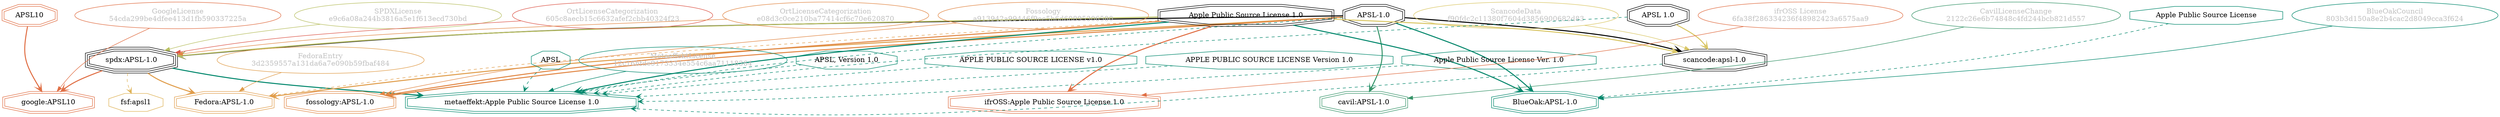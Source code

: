 strict digraph {
    node [shape=box];
    graph [splines=curved];
    171 [label="SPDXLicense\ne9c6a08a244b3816a5e1f613ecd730bd"
        ,fontcolor=gray
        ,color="#b8bf62"
        ,fillcolor="beige;1"
        ,shape=ellipse];
    172 [label="spdx:APSL-1.0"
        ,shape=tripleoctagon];
    173 [label="APSL-1.0"
        ,shape=doubleoctagon];
    174 [label="Apple Public Source License 1.0"
        ,shape=doubleoctagon];
    5628 [label="GoogleLicense\n54cda299be4dfee413d1fb590337225a"
         ,fontcolor=gray
         ,color="#e06f45"
         ,fillcolor="beige;1"
         ,shape=ellipse];
    5629 [label="google:APSL10"
         ,color="#e06f45"
         ,shape=doubleoctagon];
    5630 [label=APSL10
         ,color="#e06f45"
         ,shape=doubleoctagon];
    5835 [label="FedoraEntry\n3d2359557a131da6a7e090b59fbaf484"
         ,fontcolor=gray
         ,color="#e09d4b"
         ,fillcolor="beige;1"
         ,shape=ellipse];
    5836 [label="Fedora:APSL-1.0"
         ,color="#e09d4b"
         ,shape=doubleoctagon];
    9340 [label="BlueOakCouncil\n803b3d150a8e2b4cac2d8049cca3f624"
         ,fontcolor=gray
         ,color="#00876c"
         ,fillcolor="beige;1"
         ,shape=ellipse];
    9341 [label="BlueOak:APSL-1.0"
         ,color="#00876c"
         ,shape=doubleoctagon];
    9342 [label="Apple Public Source License"
         ,color="#00876c"
         ,shape=octagon];
    10787 [label="fsf:apsl1"
          ,color="#deb256"
          ,shape=octagon];
    11981 [label="ScancodeData\nf90fdc2c11380f7604d3856900682d83"
          ,fontcolor=gray
          ,color="#dac767"
          ,fillcolor="beige;1"
          ,shape=ellipse];
    11982 [label="scancode:apsl-1.0"
          ,shape=doubleoctagon];
    11983 [label="APSL 1.0"
          ,shape=doubleoctagon];
    26130 [label="Fossology\na913942a99446f9ee5b6d60895306580"
          ,fontcolor=gray
          ,color="#e18745"
          ,fillcolor="beige;1"
          ,shape=ellipse];
    26131 [label="fossology:APSL-1.0"
          ,color="#e18745"
          ,shape=doubleoctagon];
    28588 [label="OrtLicenseCategorization\n605c8aecb15c6632afef2cbb40324f23"
          ,fontcolor=gray
          ,color="#dc574a"
          ,fillcolor="beige;1"
          ,shape=ellipse];
    35451 [label="OrtLicenseCategorization\ne08d3c0ce210ba77414cf6c70e620870"
          ,fontcolor=gray
          ,color="#e18745"
          ,fillcolor="beige;1"
          ,shape=ellipse];
    36486 [label="CavilLicenseChange\n2122c26e6b74848c4fd244bcb821d557"
          ,fontcolor=gray
          ,color="#379469"
          ,fillcolor="beige;1"
          ,shape=ellipse];
    36487 [label="cavil:APSL-1.0"
          ,color="#379469"
          ,shape=doubleoctagon];
    38615 [label=APSL
          ,color="#00876c"
          ,shape=octagon];
    38633 [label="MetaeffektLicense\n12c16bfde9173334e554c6aa71118364"
          ,fontcolor=gray
          ,color="#00876c"
          ,fillcolor="beige;1"
          ,shape=ellipse];
    38634 [label="metaeffekt:Apple Public Source License 1.0"
          ,color="#00876c"
          ,shape=doubleoctagon];
    38635 [label="APSL, Version 1.0"
          ,color="#00876c"
          ,shape=octagon];
    38636 [label="APPLE PUBLIC SOURCE LICENSE v1.0"
          ,color="#00876c"
          ,shape=octagon];
    38637 [label="APPLE PUBLIC SOURCE LICENSE Version 1.0"
          ,color="#00876c"
          ,shape=octagon];
    38638 [label="Apple Public Source License Ver. 1.0"
          ,color="#00876c"
          ,shape=octagon];
    55359 [label="ifrOSS License\n6fa38f286334236f48982423a6575aa9"
          ,fontcolor=gray
          ,color="#e06f45"
          ,fillcolor="beige;1"
          ,shape=ellipse];
    55360 [label="ifrOSS:Apple Public Source License 1.0"
          ,color="#e06f45"
          ,shape=doubleoctagon];
    171 -> 172 [weight=0.5
               ,color="#b8bf62"];
    172 -> 5629 [style=bold
                ,arrowhead=vee
                ,weight=0.7
                ,color="#e06f45"];
    172 -> 5836 [style=bold
                ,arrowhead=vee
                ,weight=0.7
                ,color="#e09d4b"];
    172 -> 10787 [style=dashed
                 ,arrowhead=vee
                 ,weight=0.5
                 ,color="#deb256"];
    172 -> 38634 [style=bold
                 ,arrowhead=vee
                 ,weight=0.7
                 ,color="#00876c"];
    173 -> 172 [style=bold
               ,arrowhead=vee
               ,weight=0.7];
    173 -> 5836 [style=bold
                ,arrowhead=vee
                ,weight=0.7
                ,color="#e09d4b"];
    173 -> 9341 [style=bold
                ,arrowhead=vee
                ,weight=0.7
                ,color="#00876c"];
    173 -> 11982 [style=bold
                 ,arrowhead=vee
                 ,weight=0.7];
    173 -> 26131 [style=bold
                 ,arrowhead=vee
                 ,weight=0.7
                 ,color="#e18745"];
    173 -> 36487 [style=bold
                 ,arrowhead=vee
                 ,weight=0.7
                 ,color="#379469"];
    173 -> 36487 [style=bold
                 ,arrowhead=vee
                 ,weight=0.7
                 ,color="#379469"];
    173 -> 38634 [style=dashed
                 ,arrowhead=vee
                 ,weight=0.5
                 ,color="#00876c"];
    174 -> 172 [style=bold
               ,arrowhead=vee
               ,weight=0.7
               ,color="#b8bf62"];
    174 -> 5836 [style=dashed
                ,arrowhead=vee
                ,weight=0.5
                ,color="#e09d4b"];
    174 -> 9341 [style=bold
                ,arrowhead=vee
                ,weight=0.7
                ,color="#00876c"];
    174 -> 11982 [style=bold
                 ,arrowhead=vee
                 ,weight=0.7
                 ,color="#dac767"];
    174 -> 26131 [style=bold
                 ,arrowhead=vee
                 ,weight=0.7
                 ,color="#e18745"];
    174 -> 38634 [style=bold
                 ,arrowhead=vee
                 ,weight=0.7
                 ,color="#00876c"];
    174 -> 38634 [style=bold
                 ,arrowhead=vee
                 ,weight=0.7
                 ,color="#00876c"];
    174 -> 55360 [style=bold
                 ,arrowhead=vee
                 ,weight=0.7
                 ,color="#e06f45"];
    174 -> 55360 [style=bold
                 ,arrowhead=vee
                 ,weight=0.7
                 ,color="#e06f45"];
    5628 -> 5629 [weight=0.5
                 ,color="#e06f45"];
    5630 -> 5629 [style=bold
                 ,arrowhead=vee
                 ,weight=0.7
                 ,color="#e06f45"];
    5835 -> 5836 [weight=0.5
                 ,color="#e09d4b"];
    9340 -> 9341 [weight=0.5
                 ,color="#00876c"];
    9342 -> 9341 [style=dashed
                 ,arrowhead=vee
                 ,weight=0.5
                 ,color="#00876c"];
    11981 -> 11982 [weight=0.5
                   ,color="#dac767"];
    11982 -> 38634 [style=dashed
                   ,arrowhead=vee
                   ,weight=0.5
                   ,color="#00876c"];
    11983 -> 11982 [style=bold
                   ,arrowhead=vee
                   ,weight=0.7
                   ,color="#dac767"];
    11983 -> 38634 [style=dashed
                   ,arrowhead=vee
                   ,weight=0.5
                   ,color="#00876c"];
    26130 -> 26131 [weight=0.5
                   ,color="#e18745"];
    28588 -> 172 [weight=0.5
                 ,color="#dc574a"];
    35451 -> 172 [weight=0.5
                 ,color="#e18745"];
    36486 -> 36487 [weight=0.5
                   ,color="#379469"];
    38615 -> 38634 [style=dashed
                   ,arrowhead=vee
                   ,weight=0.5
                   ,color="#00876c"];
    38633 -> 38634 [weight=0.5
                   ,color="#00876c"];
    38635 -> 38634 [style=dashed
                   ,arrowhead=vee
                   ,weight=0.5
                   ,color="#00876c"];
    38636 -> 38634 [style=dashed
                   ,arrowhead=vee
                   ,weight=0.5
                   ,color="#00876c"];
    38637 -> 38634 [style=dashed
                   ,arrowhead=vee
                   ,weight=0.5
                   ,color="#00876c"];
    38638 -> 38634 [style=dashed
                   ,arrowhead=vee
                   ,weight=0.5
                   ,color="#00876c"];
    55359 -> 55360 [weight=0.5
                   ,color="#e06f45"];
}
